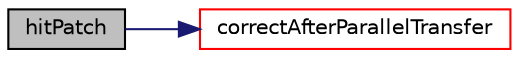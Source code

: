 digraph "hitPatch"
{
  bgcolor="transparent";
  edge [fontname="Helvetica",fontsize="10",labelfontname="Helvetica",labelfontsize="10"];
  node [fontname="Helvetica",fontsize="10",shape=record];
  rankdir="LR";
  Node1 [label="hitPatch",height=0.2,width=0.4,color="black", fillcolor="grey75", style="filled", fontcolor="black"];
  Node1 -> Node2 [color="midnightblue",fontsize="10",style="solid",fontname="Helvetica"];
  Node2 [label="correctAfterParallelTransfer",height=0.2,width=0.4,color="red",URL="$a02719.html#a01ac7583003103c090b0e2d3810052e8",tooltip="Convert processor patch addressing to the global equivalents. "];
}

